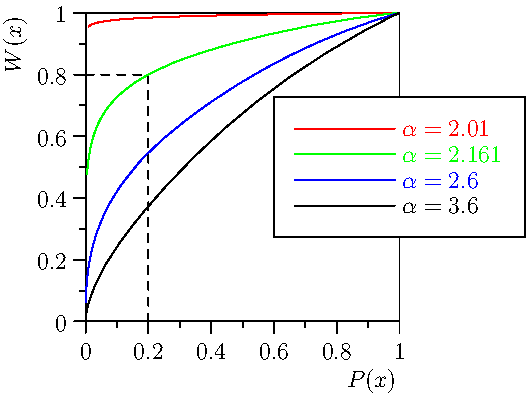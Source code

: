 import graph;

size(200,200,IgnoreAspect);
real a = 2.1;

real W(real x) { return x^(2-a); }
real P(real x) { return x^(1-a); }

draw((0.2,0.0)--(0.2,0.8)--(0.0,0.8), dashed);
draw((1,0)--(1,1)--(0,1));

a = 2.01;
draw(graph(P,W,1,100,100,operator ..),red, "$\alpha=2.01$");
a = 2.161;
draw(graph(P,W,1,100,100,operator ..),green, "$\alpha=2.161$");
a = 2.6;
draw(graph(P,W,1,100,100,operator ..),blue, "$\alpha=2.6$");
a = 3.6;
draw(graph(P,W,1,100,100,operator ..),black, "$\alpha=3.6$");

attach(legend(), point(E),0, UnFill);

xaxis("$P(x)$",0,1,RightTicks(0.2,0.1));
yaxis("$W(x)$",0,1,LeftTicks(0.2,0.1));


